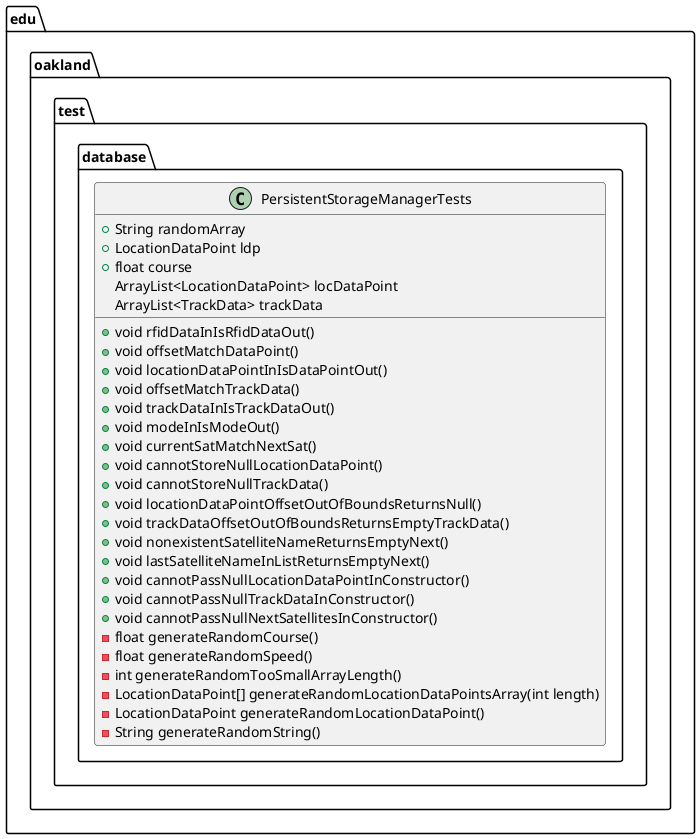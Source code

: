 @startuml PersistentStorageManagerTests

package edu.oakland.test.database {
    class PersistentStorageManagerTests {
        + String randomArray
        + LocationDataPoint ldp
        + float course
        ArrayList<LocationDataPoint> locDataPoint
        ArrayList<TrackData> trackData
        + void rfidDataInIsRfidDataOut()
        + void offsetMatchDataPoint()
        + void locationDataPointInIsDataPointOut()
        + void offsetMatchTrackData()
        + void trackDataInIsTrackDataOut()
        + void modeInIsModeOut()
        + void currentSatMatchNextSat()
        + void cannotStoreNullLocationDataPoint()
        + void cannotStoreNullTrackData()
        + void locationDataPointOffsetOutOfBoundsReturnsNull()
        + void trackDataOffsetOutOfBoundsReturnsEmptyTrackData()
        + void nonexistentSatelliteNameReturnsEmptyNext()
        + void lastSatelliteNameInListReturnsEmptyNext()
        + void cannotPassNullLocationDataPointInConstructor()
        + void cannotPassNullTrackDataInConstructor()
        + void cannotPassNullNextSatellitesInConstructor()
        - float generateRandomCourse()
        - float generateRandomSpeed()
        - int generateRandomTooSmallArrayLength()
        - LocationDataPoint[] generateRandomLocationDataPointsArray(int length)
        - LocationDataPoint generateRandomLocationDataPoint()
        - String generateRandomString()
    }
}

@enduml